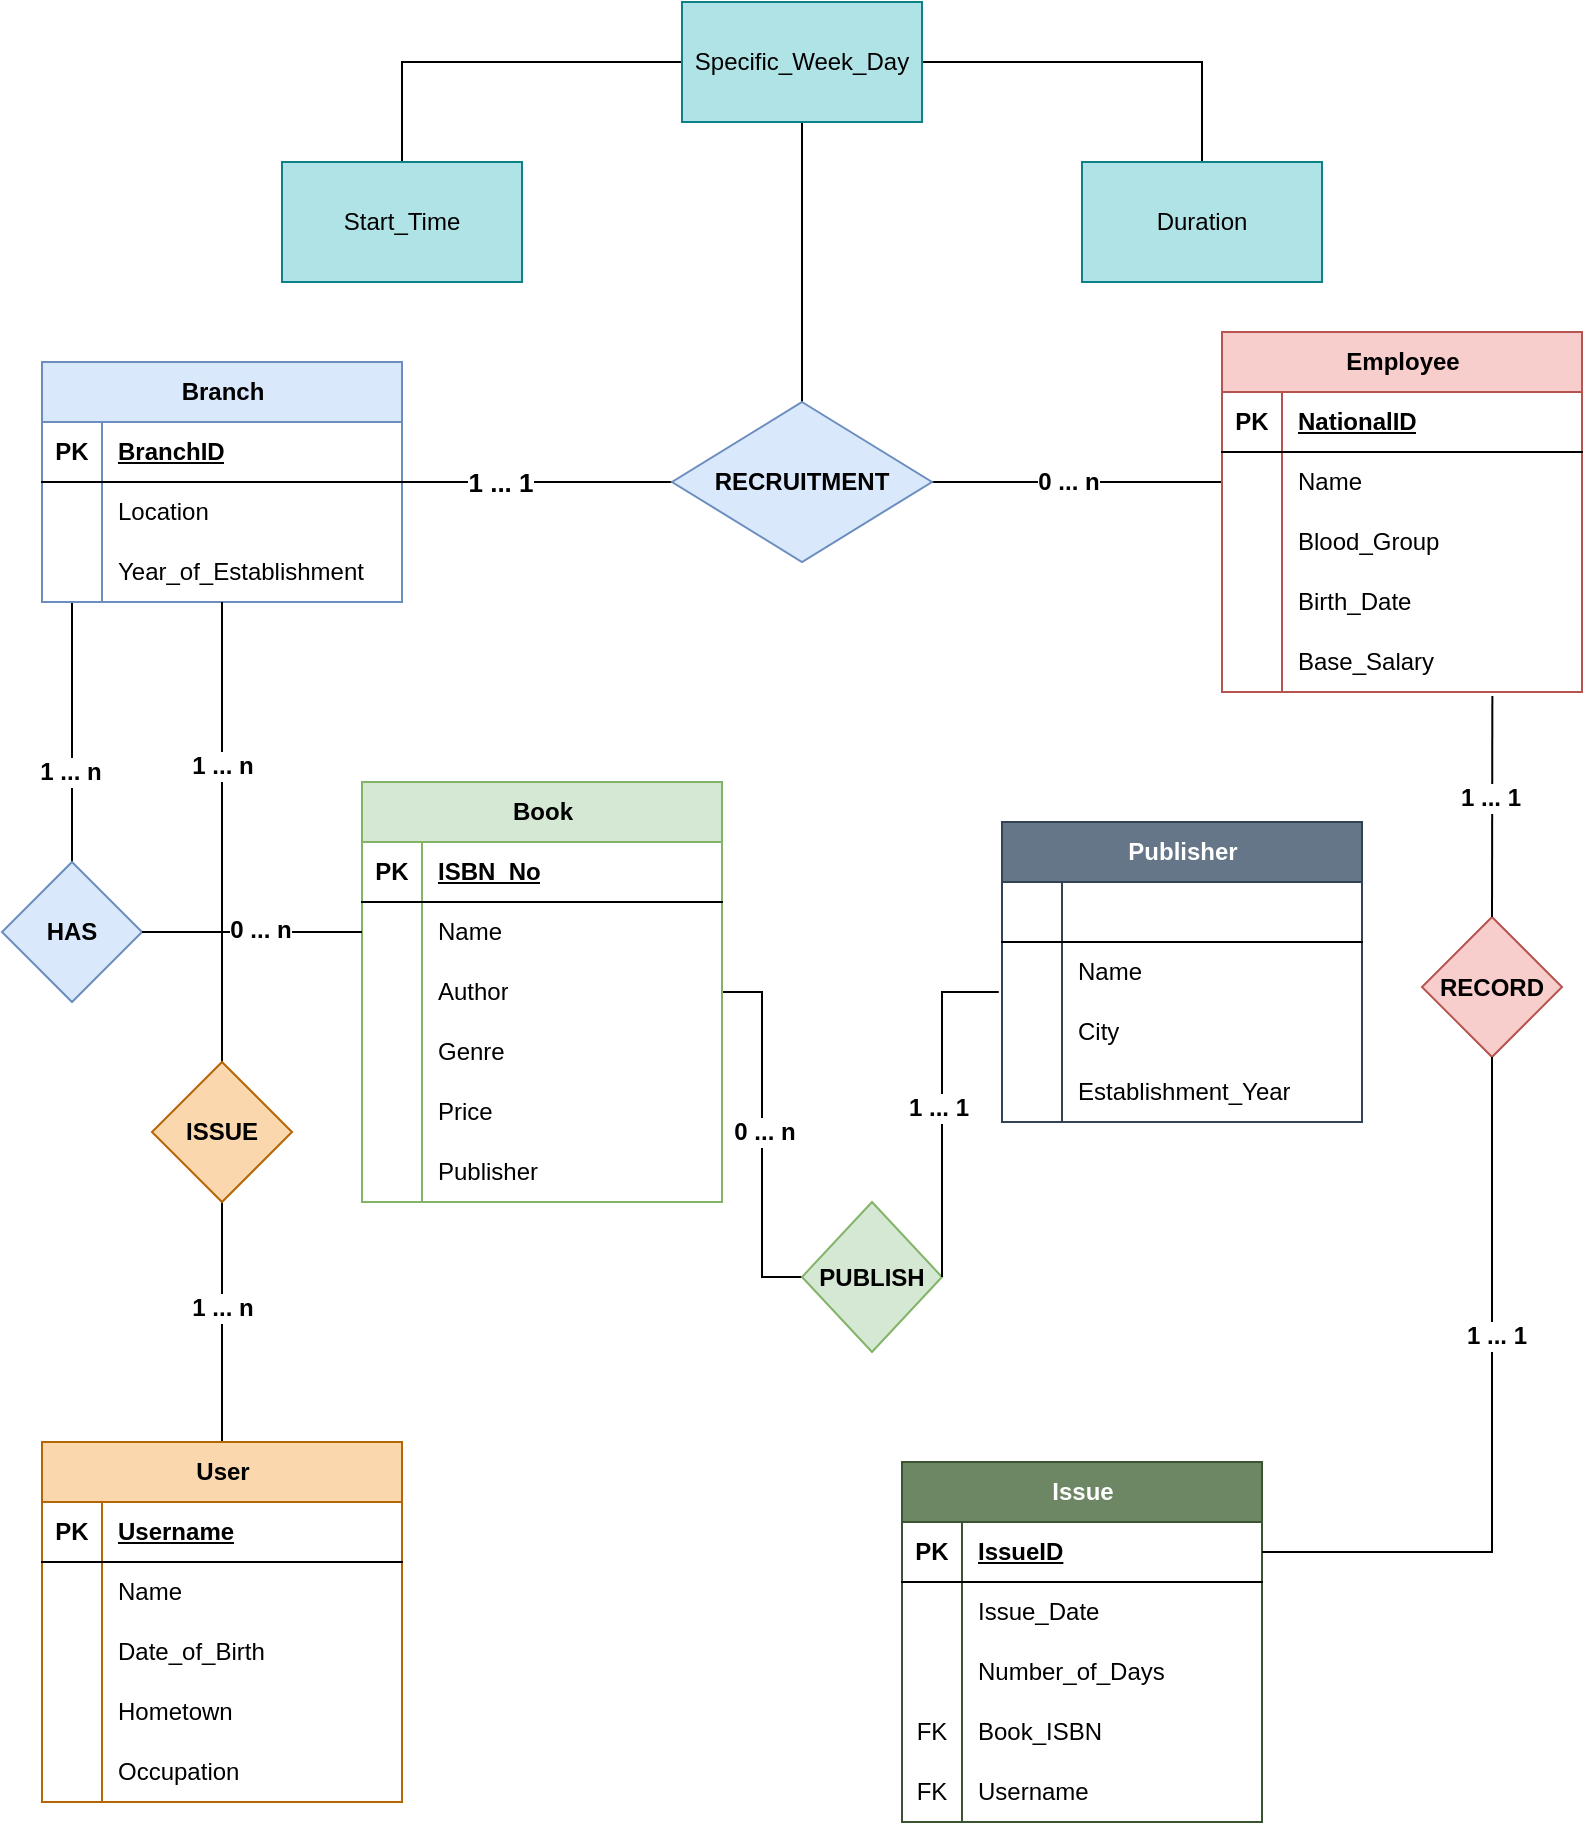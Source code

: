 <mxfile version="21.8.1" type="github">
  <diagram id="R2lEEEUBdFMjLlhIrx00" name="Page-1">
    <mxGraphModel dx="1050" dy="581" grid="1" gridSize="10" guides="1" tooltips="1" connect="1" arrows="1" fold="1" page="1" pageScale="1" pageWidth="850" pageHeight="1100" math="0" shadow="0" extFonts="Permanent Marker^https://fonts.googleapis.com/css?family=Permanent+Marker">
      <root>
        <mxCell id="0" />
        <mxCell id="1" parent="0" />
        <mxCell id="8fr87lGCWMUbjA5E1Mi0-62" value="" style="edgeStyle=orthogonalEdgeStyle;rounded=0;orthogonalLoop=1;jettySize=auto;html=1;endArrow=none;endFill=0;" parent="1" source="8fr87lGCWMUbjA5E1Mi0-15" target="8fr87lGCWMUbjA5E1Mi0-61" edge="1">
          <mxGeometry relative="1" as="geometry" />
        </mxCell>
        <mxCell id="8fr87lGCWMUbjA5E1Mi0-172" value="&lt;b&gt;&lt;font style=&quot;font-size: 13px;&quot;&gt;1 ... 1&lt;/font&gt;&lt;/b&gt;" style="edgeLabel;html=1;align=center;verticalAlign=middle;resizable=0;points=[];" parent="8fr87lGCWMUbjA5E1Mi0-62" vertex="1" connectable="0">
          <mxGeometry x="-0.275" relative="1" as="geometry">
            <mxPoint as="offset" />
          </mxGeometry>
        </mxCell>
        <mxCell id="8fr87lGCWMUbjA5E1Mi0-104" value="" style="edgeStyle=orthogonalEdgeStyle;rounded=0;orthogonalLoop=1;jettySize=auto;html=1;endArrow=none;endFill=0;" parent="1" source="8fr87lGCWMUbjA5E1Mi0-15" target="8fr87lGCWMUbjA5E1Mi0-103" edge="1">
          <mxGeometry relative="1" as="geometry">
            <Array as="points">
              <mxPoint x="55" y="350" />
              <mxPoint x="55" y="350" />
            </Array>
          </mxGeometry>
        </mxCell>
        <mxCell id="8fr87lGCWMUbjA5E1Mi0-174" value="&lt;b style=&quot;border-color: var(--border-color);&quot;&gt;&lt;font style=&quot;border-color: var(--border-color); font-size: 12px;&quot;&gt;1 ... n&lt;br&gt;&lt;/font&gt;&lt;/b&gt;" style="edgeLabel;html=1;align=center;verticalAlign=middle;resizable=0;points=[];" parent="8fr87lGCWMUbjA5E1Mi0-104" vertex="1" connectable="0">
          <mxGeometry x="0.311" y="-1" relative="1" as="geometry">
            <mxPoint as="offset" />
          </mxGeometry>
        </mxCell>
        <mxCell id="8fr87lGCWMUbjA5E1Mi0-15" value="Branch" style="shape=table;startSize=30;container=1;collapsible=1;childLayout=tableLayout;fixedRows=1;rowLines=0;fontStyle=1;align=center;resizeLast=1;html=1;fillColor=#dae8fc;strokeColor=#6c8ebf;" parent="1" vertex="1">
          <mxGeometry x="40" y="200" width="180" height="120" as="geometry" />
        </mxCell>
        <mxCell id="8fr87lGCWMUbjA5E1Mi0-16" value="" style="shape=tableRow;horizontal=0;startSize=0;swimlaneHead=0;swimlaneBody=0;fillColor=none;collapsible=0;dropTarget=0;points=[[0,0.5],[1,0.5]];portConstraint=eastwest;top=0;left=0;right=0;bottom=1;" parent="8fr87lGCWMUbjA5E1Mi0-15" vertex="1">
          <mxGeometry y="30" width="180" height="30" as="geometry" />
        </mxCell>
        <mxCell id="8fr87lGCWMUbjA5E1Mi0-17" value="PK" style="shape=partialRectangle;connectable=0;fillColor=none;top=0;left=0;bottom=0;right=0;fontStyle=1;overflow=hidden;whiteSpace=wrap;html=1;" parent="8fr87lGCWMUbjA5E1Mi0-16" vertex="1">
          <mxGeometry width="30" height="30" as="geometry">
            <mxRectangle width="30" height="30" as="alternateBounds" />
          </mxGeometry>
        </mxCell>
        <mxCell id="8fr87lGCWMUbjA5E1Mi0-18" value="BranchID" style="shape=partialRectangle;connectable=0;fillColor=none;top=0;left=0;bottom=0;right=0;align=left;spacingLeft=6;fontStyle=5;overflow=hidden;whiteSpace=wrap;html=1;" parent="8fr87lGCWMUbjA5E1Mi0-16" vertex="1">
          <mxGeometry x="30" width="150" height="30" as="geometry">
            <mxRectangle width="150" height="30" as="alternateBounds" />
          </mxGeometry>
        </mxCell>
        <mxCell id="8fr87lGCWMUbjA5E1Mi0-19" value="" style="shape=tableRow;horizontal=0;startSize=0;swimlaneHead=0;swimlaneBody=0;fillColor=none;collapsible=0;dropTarget=0;points=[[0,0.5],[1,0.5]];portConstraint=eastwest;top=0;left=0;right=0;bottom=0;" parent="8fr87lGCWMUbjA5E1Mi0-15" vertex="1">
          <mxGeometry y="60" width="180" height="30" as="geometry" />
        </mxCell>
        <mxCell id="8fr87lGCWMUbjA5E1Mi0-20" value="" style="shape=partialRectangle;connectable=0;fillColor=none;top=0;left=0;bottom=0;right=0;editable=1;overflow=hidden;whiteSpace=wrap;html=1;" parent="8fr87lGCWMUbjA5E1Mi0-19" vertex="1">
          <mxGeometry width="30" height="30" as="geometry">
            <mxRectangle width="30" height="30" as="alternateBounds" />
          </mxGeometry>
        </mxCell>
        <mxCell id="8fr87lGCWMUbjA5E1Mi0-21" value="Location" style="shape=partialRectangle;connectable=0;fillColor=none;top=0;left=0;bottom=0;right=0;align=left;spacingLeft=6;overflow=hidden;whiteSpace=wrap;html=1;" parent="8fr87lGCWMUbjA5E1Mi0-19" vertex="1">
          <mxGeometry x="30" width="150" height="30" as="geometry">
            <mxRectangle width="150" height="30" as="alternateBounds" />
          </mxGeometry>
        </mxCell>
        <mxCell id="8fr87lGCWMUbjA5E1Mi0-22" value="" style="shape=tableRow;horizontal=0;startSize=0;swimlaneHead=0;swimlaneBody=0;fillColor=none;collapsible=0;dropTarget=0;points=[[0,0.5],[1,0.5]];portConstraint=eastwest;top=0;left=0;right=0;bottom=0;" parent="8fr87lGCWMUbjA5E1Mi0-15" vertex="1">
          <mxGeometry y="90" width="180" height="30" as="geometry" />
        </mxCell>
        <mxCell id="8fr87lGCWMUbjA5E1Mi0-23" value="" style="shape=partialRectangle;connectable=0;fillColor=none;top=0;left=0;bottom=0;right=0;editable=1;overflow=hidden;whiteSpace=wrap;html=1;" parent="8fr87lGCWMUbjA5E1Mi0-22" vertex="1">
          <mxGeometry width="30" height="30" as="geometry">
            <mxRectangle width="30" height="30" as="alternateBounds" />
          </mxGeometry>
        </mxCell>
        <mxCell id="8fr87lGCWMUbjA5E1Mi0-24" value="Year_of_Establishment" style="shape=partialRectangle;connectable=0;fillColor=none;top=0;left=0;bottom=0;right=0;align=left;spacingLeft=6;overflow=hidden;whiteSpace=wrap;html=1;" parent="8fr87lGCWMUbjA5E1Mi0-22" vertex="1">
          <mxGeometry x="30" width="150" height="30" as="geometry">
            <mxRectangle width="150" height="30" as="alternateBounds" />
          </mxGeometry>
        </mxCell>
        <mxCell id="8fr87lGCWMUbjA5E1Mi0-64" value="" style="edgeStyle=orthogonalEdgeStyle;rounded=0;orthogonalLoop=1;jettySize=auto;html=1;entryX=1;entryY=0.5;entryDx=0;entryDy=0;endArrow=none;endFill=0;exitX=0;exitY=0.5;exitDx=0;exitDy=0;" parent="1" source="8fr87lGCWMUbjA5E1Mi0-32" target="8fr87lGCWMUbjA5E1Mi0-61" edge="1">
          <mxGeometry relative="1" as="geometry">
            <mxPoint x="490" y="360" as="targetPoint" />
          </mxGeometry>
        </mxCell>
        <mxCell id="8fr87lGCWMUbjA5E1Mi0-173" value="&lt;b&gt;&lt;font style=&quot;font-size: 12px;&quot;&gt;0 ... n&lt;/font&gt;&lt;/b&gt;" style="edgeLabel;html=1;align=center;verticalAlign=middle;resizable=0;points=[];" parent="8fr87lGCWMUbjA5E1Mi0-64" vertex="1" connectable="0">
          <mxGeometry x="0.071" relative="1" as="geometry">
            <mxPoint as="offset" />
          </mxGeometry>
        </mxCell>
        <mxCell id="8fr87lGCWMUbjA5E1Mi0-28" value="Employee" style="shape=table;startSize=30;container=1;collapsible=1;childLayout=tableLayout;fixedRows=1;rowLines=0;fontStyle=1;align=center;resizeLast=1;html=1;fillColor=#f8cecc;strokeColor=#b85450;" parent="1" vertex="1">
          <mxGeometry x="630" y="185" width="180" height="180" as="geometry" />
        </mxCell>
        <mxCell id="8fr87lGCWMUbjA5E1Mi0-29" value="" style="shape=tableRow;horizontal=0;startSize=0;swimlaneHead=0;swimlaneBody=0;fillColor=none;collapsible=0;dropTarget=0;points=[[0,0.5],[1,0.5]];portConstraint=eastwest;top=0;left=0;right=0;bottom=1;" parent="8fr87lGCWMUbjA5E1Mi0-28" vertex="1">
          <mxGeometry y="30" width="180" height="30" as="geometry" />
        </mxCell>
        <mxCell id="8fr87lGCWMUbjA5E1Mi0-30" value="PK" style="shape=partialRectangle;connectable=0;fillColor=none;top=0;left=0;bottom=0;right=0;fontStyle=1;overflow=hidden;whiteSpace=wrap;html=1;" parent="8fr87lGCWMUbjA5E1Mi0-29" vertex="1">
          <mxGeometry width="30" height="30" as="geometry">
            <mxRectangle width="30" height="30" as="alternateBounds" />
          </mxGeometry>
        </mxCell>
        <mxCell id="8fr87lGCWMUbjA5E1Mi0-31" value="NationalID" style="shape=partialRectangle;connectable=0;fillColor=none;top=0;left=0;bottom=0;right=0;align=left;spacingLeft=6;fontStyle=5;overflow=hidden;whiteSpace=wrap;html=1;" parent="8fr87lGCWMUbjA5E1Mi0-29" vertex="1">
          <mxGeometry x="30" width="150" height="30" as="geometry">
            <mxRectangle width="150" height="30" as="alternateBounds" />
          </mxGeometry>
        </mxCell>
        <mxCell id="8fr87lGCWMUbjA5E1Mi0-32" value="" style="shape=tableRow;horizontal=0;startSize=0;swimlaneHead=0;swimlaneBody=0;fillColor=none;collapsible=0;dropTarget=0;points=[[0,0.5],[1,0.5]];portConstraint=eastwest;top=0;left=0;right=0;bottom=0;" parent="8fr87lGCWMUbjA5E1Mi0-28" vertex="1">
          <mxGeometry y="60" width="180" height="30" as="geometry" />
        </mxCell>
        <mxCell id="8fr87lGCWMUbjA5E1Mi0-33" value="" style="shape=partialRectangle;connectable=0;fillColor=none;top=0;left=0;bottom=0;right=0;editable=1;overflow=hidden;whiteSpace=wrap;html=1;" parent="8fr87lGCWMUbjA5E1Mi0-32" vertex="1">
          <mxGeometry width="30" height="30" as="geometry">
            <mxRectangle width="30" height="30" as="alternateBounds" />
          </mxGeometry>
        </mxCell>
        <mxCell id="8fr87lGCWMUbjA5E1Mi0-34" value="Name" style="shape=partialRectangle;connectable=0;fillColor=none;top=0;left=0;bottom=0;right=0;align=left;spacingLeft=6;overflow=hidden;whiteSpace=wrap;html=1;" parent="8fr87lGCWMUbjA5E1Mi0-32" vertex="1">
          <mxGeometry x="30" width="150" height="30" as="geometry">
            <mxRectangle width="150" height="30" as="alternateBounds" />
          </mxGeometry>
        </mxCell>
        <mxCell id="8fr87lGCWMUbjA5E1Mi0-35" value="" style="shape=tableRow;horizontal=0;startSize=0;swimlaneHead=0;swimlaneBody=0;fillColor=none;collapsible=0;dropTarget=0;points=[[0,0.5],[1,0.5]];portConstraint=eastwest;top=0;left=0;right=0;bottom=0;" parent="8fr87lGCWMUbjA5E1Mi0-28" vertex="1">
          <mxGeometry y="90" width="180" height="30" as="geometry" />
        </mxCell>
        <mxCell id="8fr87lGCWMUbjA5E1Mi0-36" value="" style="shape=partialRectangle;connectable=0;fillColor=none;top=0;left=0;bottom=0;right=0;editable=1;overflow=hidden;whiteSpace=wrap;html=1;" parent="8fr87lGCWMUbjA5E1Mi0-35" vertex="1">
          <mxGeometry width="30" height="30" as="geometry">
            <mxRectangle width="30" height="30" as="alternateBounds" />
          </mxGeometry>
        </mxCell>
        <mxCell id="8fr87lGCWMUbjA5E1Mi0-37" value="Blood_Group" style="shape=partialRectangle;connectable=0;fillColor=none;top=0;left=0;bottom=0;right=0;align=left;spacingLeft=6;overflow=hidden;whiteSpace=wrap;html=1;" parent="8fr87lGCWMUbjA5E1Mi0-35" vertex="1">
          <mxGeometry x="30" width="150" height="30" as="geometry">
            <mxRectangle width="150" height="30" as="alternateBounds" />
          </mxGeometry>
        </mxCell>
        <mxCell id="8fr87lGCWMUbjA5E1Mi0-38" value="" style="shape=tableRow;horizontal=0;startSize=0;swimlaneHead=0;swimlaneBody=0;fillColor=none;collapsible=0;dropTarget=0;points=[[0,0.5],[1,0.5]];portConstraint=eastwest;top=0;left=0;right=0;bottom=0;" parent="8fr87lGCWMUbjA5E1Mi0-28" vertex="1">
          <mxGeometry y="120" width="180" height="30" as="geometry" />
        </mxCell>
        <mxCell id="8fr87lGCWMUbjA5E1Mi0-39" value="" style="shape=partialRectangle;connectable=0;fillColor=none;top=0;left=0;bottom=0;right=0;editable=1;overflow=hidden;whiteSpace=wrap;html=1;" parent="8fr87lGCWMUbjA5E1Mi0-38" vertex="1">
          <mxGeometry width="30" height="30" as="geometry">
            <mxRectangle width="30" height="30" as="alternateBounds" />
          </mxGeometry>
        </mxCell>
        <mxCell id="8fr87lGCWMUbjA5E1Mi0-40" value="Birth_Date" style="shape=partialRectangle;connectable=0;fillColor=none;top=0;left=0;bottom=0;right=0;align=left;spacingLeft=6;overflow=hidden;whiteSpace=wrap;html=1;" parent="8fr87lGCWMUbjA5E1Mi0-38" vertex="1">
          <mxGeometry x="30" width="150" height="30" as="geometry">
            <mxRectangle width="150" height="30" as="alternateBounds" />
          </mxGeometry>
        </mxCell>
        <mxCell id="8fr87lGCWMUbjA5E1Mi0-125" value="" style="shape=tableRow;horizontal=0;startSize=0;swimlaneHead=0;swimlaneBody=0;fillColor=none;collapsible=0;dropTarget=0;points=[[0,0.5],[1,0.5]];portConstraint=eastwest;top=0;left=0;right=0;bottom=0;" parent="8fr87lGCWMUbjA5E1Mi0-28" vertex="1">
          <mxGeometry y="150" width="180" height="30" as="geometry" />
        </mxCell>
        <mxCell id="8fr87lGCWMUbjA5E1Mi0-126" value="" style="shape=partialRectangle;connectable=0;fillColor=none;top=0;left=0;bottom=0;right=0;editable=1;overflow=hidden;whiteSpace=wrap;html=1;" parent="8fr87lGCWMUbjA5E1Mi0-125" vertex="1">
          <mxGeometry width="30" height="30" as="geometry">
            <mxRectangle width="30" height="30" as="alternateBounds" />
          </mxGeometry>
        </mxCell>
        <mxCell id="8fr87lGCWMUbjA5E1Mi0-127" value="Base_Salary" style="shape=partialRectangle;connectable=0;fillColor=none;top=0;left=0;bottom=0;right=0;align=left;spacingLeft=6;overflow=hidden;whiteSpace=wrap;html=1;" parent="8fr87lGCWMUbjA5E1Mi0-125" vertex="1">
          <mxGeometry x="30" width="150" height="30" as="geometry">
            <mxRectangle width="150" height="30" as="alternateBounds" />
          </mxGeometry>
        </mxCell>
        <mxCell id="8fr87lGCWMUbjA5E1Mi0-56" value="" style="edgeStyle=orthogonalEdgeStyle;rounded=0;orthogonalLoop=1;jettySize=auto;html=1;exitX=0.5;exitY=0;exitDx=0;exitDy=0;endArrow=none;endFill=0;" parent="1" source="8fr87lGCWMUbjA5E1Mi0-61" target="8fr87lGCWMUbjA5E1Mi0-55" edge="1">
          <mxGeometry relative="1" as="geometry">
            <mxPoint x="420" y="235" as="sourcePoint" />
          </mxGeometry>
        </mxCell>
        <mxCell id="8fr87lGCWMUbjA5E1Mi0-58" value="" style="edgeStyle=orthogonalEdgeStyle;rounded=0;orthogonalLoop=1;jettySize=auto;html=1;endArrow=none;endFill=0;" parent="1" source="8fr87lGCWMUbjA5E1Mi0-55" target="8fr87lGCWMUbjA5E1Mi0-57" edge="1">
          <mxGeometry relative="1" as="geometry" />
        </mxCell>
        <mxCell id="8fr87lGCWMUbjA5E1Mi0-60" value="" style="edgeStyle=orthogonalEdgeStyle;rounded=0;orthogonalLoop=1;jettySize=auto;html=1;endArrow=none;endFill=0;" parent="1" source="8fr87lGCWMUbjA5E1Mi0-55" target="8fr87lGCWMUbjA5E1Mi0-59" edge="1">
          <mxGeometry relative="1" as="geometry" />
        </mxCell>
        <mxCell id="8fr87lGCWMUbjA5E1Mi0-55" value="Specific_Week_Day" style="whiteSpace=wrap;html=1;fillColor=#b0e3e6;strokeColor=#0e8088;" parent="1" vertex="1">
          <mxGeometry x="360" y="20" width="120" height="60" as="geometry" />
        </mxCell>
        <mxCell id="8fr87lGCWMUbjA5E1Mi0-57" value="Start_Time" style="whiteSpace=wrap;html=1;fillColor=#b0e3e6;strokeColor=#0e8088;" parent="1" vertex="1">
          <mxGeometry x="160" y="100" width="120" height="60" as="geometry" />
        </mxCell>
        <mxCell id="8fr87lGCWMUbjA5E1Mi0-59" value="Duration" style="whiteSpace=wrap;html=1;fillColor=#b0e3e6;strokeColor=#0e8088;" parent="1" vertex="1">
          <mxGeometry x="560" y="100" width="120" height="60" as="geometry" />
        </mxCell>
        <mxCell id="8fr87lGCWMUbjA5E1Mi0-61" value="RECRUITMENT" style="rhombus;whiteSpace=wrap;html=1;fillColor=#dae8fc;strokeColor=#6c8ebf;startSize=30;fontStyle=1;" parent="1" vertex="1">
          <mxGeometry x="355" y="220" width="130" height="80" as="geometry" />
        </mxCell>
        <mxCell id="8fr87lGCWMUbjA5E1Mi0-107" value="" style="edgeStyle=orthogonalEdgeStyle;rounded=0;orthogonalLoop=1;jettySize=auto;html=1;endArrow=none;endFill=0;" parent="1" source="8fr87lGCWMUbjA5E1Mi0-65" target="8fr87lGCWMUbjA5E1Mi0-106" edge="1">
          <mxGeometry relative="1" as="geometry" />
        </mxCell>
        <mxCell id="8fr87lGCWMUbjA5E1Mi0-181" value="&lt;b style=&quot;border-color: var(--border-color);&quot;&gt;&lt;font style=&quot;border-color: var(--border-color); font-size: 12px;&quot;&gt;0 ... n&lt;/font&gt;&lt;/b&gt;" style="edgeLabel;html=1;align=center;verticalAlign=middle;resizable=0;points=[];" parent="8fr87lGCWMUbjA5E1Mi0-107" vertex="1" connectable="0">
          <mxGeometry x="-0.02" y="1" relative="1" as="geometry">
            <mxPoint as="offset" />
          </mxGeometry>
        </mxCell>
        <mxCell id="8fr87lGCWMUbjA5E1Mi0-65" value="Book" style="shape=table;startSize=30;container=1;collapsible=1;childLayout=tableLayout;fixedRows=1;rowLines=0;fontStyle=1;align=center;resizeLast=1;html=1;fillColor=#d5e8d4;strokeColor=#82b366;" parent="1" vertex="1">
          <mxGeometry x="200" y="410" width="180" height="210" as="geometry" />
        </mxCell>
        <mxCell id="8fr87lGCWMUbjA5E1Mi0-66" value="" style="shape=tableRow;horizontal=0;startSize=0;swimlaneHead=0;swimlaneBody=0;fillColor=none;collapsible=0;dropTarget=0;points=[[0,0.5],[1,0.5]];portConstraint=eastwest;top=0;left=0;right=0;bottom=1;" parent="8fr87lGCWMUbjA5E1Mi0-65" vertex="1">
          <mxGeometry y="30" width="180" height="30" as="geometry" />
        </mxCell>
        <mxCell id="8fr87lGCWMUbjA5E1Mi0-67" value="PK" style="shape=partialRectangle;connectable=0;fillColor=none;top=0;left=0;bottom=0;right=0;fontStyle=1;overflow=hidden;whiteSpace=wrap;html=1;" parent="8fr87lGCWMUbjA5E1Mi0-66" vertex="1">
          <mxGeometry width="30" height="30" as="geometry">
            <mxRectangle width="30" height="30" as="alternateBounds" />
          </mxGeometry>
        </mxCell>
        <mxCell id="8fr87lGCWMUbjA5E1Mi0-68" value="ISBN_No" style="shape=partialRectangle;connectable=0;fillColor=none;top=0;left=0;bottom=0;right=0;align=left;spacingLeft=6;fontStyle=5;overflow=hidden;whiteSpace=wrap;html=1;" parent="8fr87lGCWMUbjA5E1Mi0-66" vertex="1">
          <mxGeometry x="30" width="150" height="30" as="geometry">
            <mxRectangle width="150" height="30" as="alternateBounds" />
          </mxGeometry>
        </mxCell>
        <mxCell id="8fr87lGCWMUbjA5E1Mi0-69" value="" style="shape=tableRow;horizontal=0;startSize=0;swimlaneHead=0;swimlaneBody=0;fillColor=none;collapsible=0;dropTarget=0;points=[[0,0.5],[1,0.5]];portConstraint=eastwest;top=0;left=0;right=0;bottom=0;" parent="8fr87lGCWMUbjA5E1Mi0-65" vertex="1">
          <mxGeometry y="60" width="180" height="30" as="geometry" />
        </mxCell>
        <mxCell id="8fr87lGCWMUbjA5E1Mi0-70" value="" style="shape=partialRectangle;connectable=0;fillColor=none;top=0;left=0;bottom=0;right=0;editable=1;overflow=hidden;whiteSpace=wrap;html=1;" parent="8fr87lGCWMUbjA5E1Mi0-69" vertex="1">
          <mxGeometry width="30" height="30" as="geometry">
            <mxRectangle width="30" height="30" as="alternateBounds" />
          </mxGeometry>
        </mxCell>
        <mxCell id="8fr87lGCWMUbjA5E1Mi0-71" value="Name" style="shape=partialRectangle;connectable=0;fillColor=none;top=0;left=0;bottom=0;right=0;align=left;spacingLeft=6;overflow=hidden;whiteSpace=wrap;html=1;" parent="8fr87lGCWMUbjA5E1Mi0-69" vertex="1">
          <mxGeometry x="30" width="150" height="30" as="geometry">
            <mxRectangle width="150" height="30" as="alternateBounds" />
          </mxGeometry>
        </mxCell>
        <mxCell id="8fr87lGCWMUbjA5E1Mi0-72" value="" style="shape=tableRow;horizontal=0;startSize=0;swimlaneHead=0;swimlaneBody=0;fillColor=none;collapsible=0;dropTarget=0;points=[[0,0.5],[1,0.5]];portConstraint=eastwest;top=0;left=0;right=0;bottom=0;" parent="8fr87lGCWMUbjA5E1Mi0-65" vertex="1">
          <mxGeometry y="90" width="180" height="30" as="geometry" />
        </mxCell>
        <mxCell id="8fr87lGCWMUbjA5E1Mi0-73" value="" style="shape=partialRectangle;connectable=0;fillColor=none;top=0;left=0;bottom=0;right=0;editable=1;overflow=hidden;whiteSpace=wrap;html=1;" parent="8fr87lGCWMUbjA5E1Mi0-72" vertex="1">
          <mxGeometry width="30" height="30" as="geometry">
            <mxRectangle width="30" height="30" as="alternateBounds" />
          </mxGeometry>
        </mxCell>
        <mxCell id="8fr87lGCWMUbjA5E1Mi0-74" value="Author" style="shape=partialRectangle;connectable=0;fillColor=none;top=0;left=0;bottom=0;right=0;align=left;spacingLeft=6;overflow=hidden;whiteSpace=wrap;html=1;" parent="8fr87lGCWMUbjA5E1Mi0-72" vertex="1">
          <mxGeometry x="30" width="150" height="30" as="geometry">
            <mxRectangle width="150" height="30" as="alternateBounds" />
          </mxGeometry>
        </mxCell>
        <mxCell id="8fr87lGCWMUbjA5E1Mi0-75" value="" style="shape=tableRow;horizontal=0;startSize=0;swimlaneHead=0;swimlaneBody=0;fillColor=none;collapsible=0;dropTarget=0;points=[[0,0.5],[1,0.5]];portConstraint=eastwest;top=0;left=0;right=0;bottom=0;" parent="8fr87lGCWMUbjA5E1Mi0-65" vertex="1">
          <mxGeometry y="120" width="180" height="30" as="geometry" />
        </mxCell>
        <mxCell id="8fr87lGCWMUbjA5E1Mi0-76" value="" style="shape=partialRectangle;connectable=0;fillColor=none;top=0;left=0;bottom=0;right=0;editable=1;overflow=hidden;whiteSpace=wrap;html=1;" parent="8fr87lGCWMUbjA5E1Mi0-75" vertex="1">
          <mxGeometry width="30" height="30" as="geometry">
            <mxRectangle width="30" height="30" as="alternateBounds" />
          </mxGeometry>
        </mxCell>
        <mxCell id="8fr87lGCWMUbjA5E1Mi0-77" value="Genre" style="shape=partialRectangle;connectable=0;fillColor=none;top=0;left=0;bottom=0;right=0;align=left;spacingLeft=6;overflow=hidden;whiteSpace=wrap;html=1;" parent="8fr87lGCWMUbjA5E1Mi0-75" vertex="1">
          <mxGeometry x="30" width="150" height="30" as="geometry">
            <mxRectangle width="150" height="30" as="alternateBounds" />
          </mxGeometry>
        </mxCell>
        <mxCell id="8fr87lGCWMUbjA5E1Mi0-78" value="" style="shape=tableRow;horizontal=0;startSize=0;swimlaneHead=0;swimlaneBody=0;fillColor=none;collapsible=0;dropTarget=0;points=[[0,0.5],[1,0.5]];portConstraint=eastwest;top=0;left=0;right=0;bottom=0;" parent="8fr87lGCWMUbjA5E1Mi0-65" vertex="1">
          <mxGeometry y="150" width="180" height="30" as="geometry" />
        </mxCell>
        <mxCell id="8fr87lGCWMUbjA5E1Mi0-79" value="" style="shape=partialRectangle;connectable=0;fillColor=none;top=0;left=0;bottom=0;right=0;editable=1;overflow=hidden;whiteSpace=wrap;html=1;" parent="8fr87lGCWMUbjA5E1Mi0-78" vertex="1">
          <mxGeometry width="30" height="30" as="geometry">
            <mxRectangle width="30" height="30" as="alternateBounds" />
          </mxGeometry>
        </mxCell>
        <mxCell id="8fr87lGCWMUbjA5E1Mi0-80" value="Price" style="shape=partialRectangle;connectable=0;fillColor=none;top=0;left=0;bottom=0;right=0;align=left;spacingLeft=6;overflow=hidden;whiteSpace=wrap;html=1;" parent="8fr87lGCWMUbjA5E1Mi0-78" vertex="1">
          <mxGeometry x="30" width="150" height="30" as="geometry">
            <mxRectangle width="150" height="30" as="alternateBounds" />
          </mxGeometry>
        </mxCell>
        <mxCell id="8fr87lGCWMUbjA5E1Mi0-100" value="" style="shape=tableRow;horizontal=0;startSize=0;swimlaneHead=0;swimlaneBody=0;fillColor=none;collapsible=0;dropTarget=0;points=[[0,0.5],[1,0.5]];portConstraint=eastwest;top=0;left=0;right=0;bottom=0;" parent="8fr87lGCWMUbjA5E1Mi0-65" vertex="1">
          <mxGeometry y="180" width="180" height="30" as="geometry" />
        </mxCell>
        <mxCell id="8fr87lGCWMUbjA5E1Mi0-101" value="" style="shape=partialRectangle;connectable=0;fillColor=none;top=0;left=0;bottom=0;right=0;editable=1;overflow=hidden;whiteSpace=wrap;html=1;" parent="8fr87lGCWMUbjA5E1Mi0-100" vertex="1">
          <mxGeometry width="30" height="30" as="geometry">
            <mxRectangle width="30" height="30" as="alternateBounds" />
          </mxGeometry>
        </mxCell>
        <mxCell id="8fr87lGCWMUbjA5E1Mi0-102" value="Publisher" style="shape=partialRectangle;connectable=0;fillColor=none;top=0;left=0;bottom=0;right=0;align=left;spacingLeft=6;overflow=hidden;whiteSpace=wrap;html=1;" parent="8fr87lGCWMUbjA5E1Mi0-100" vertex="1">
          <mxGeometry x="30" width="150" height="30" as="geometry">
            <mxRectangle width="150" height="30" as="alternateBounds" />
          </mxGeometry>
        </mxCell>
        <mxCell id="8fr87lGCWMUbjA5E1Mi0-81" value="Publisher" style="shape=table;startSize=30;container=1;collapsible=1;childLayout=tableLayout;fixedRows=1;rowLines=0;fontStyle=1;align=center;resizeLast=1;html=1;fillColor=#647687;strokeColor=#314354;fontColor=#ffffff;" parent="1" vertex="1">
          <mxGeometry x="520" y="430" width="180" height="150" as="geometry" />
        </mxCell>
        <mxCell id="8fr87lGCWMUbjA5E1Mi0-82" value="" style="shape=tableRow;horizontal=0;startSize=0;swimlaneHead=0;swimlaneBody=0;fillColor=none;collapsible=0;dropTarget=0;points=[[0,0.5],[1,0.5]];portConstraint=eastwest;top=0;left=0;right=0;bottom=1;" parent="8fr87lGCWMUbjA5E1Mi0-81" vertex="1">
          <mxGeometry y="30" width="180" height="30" as="geometry" />
        </mxCell>
        <mxCell id="8fr87lGCWMUbjA5E1Mi0-83" value="" style="shape=partialRectangle;connectable=0;fillColor=none;top=0;left=0;bottom=0;right=0;fontStyle=1;overflow=hidden;whiteSpace=wrap;html=1;" parent="8fr87lGCWMUbjA5E1Mi0-82" vertex="1">
          <mxGeometry width="30" height="30" as="geometry">
            <mxRectangle width="30" height="30" as="alternateBounds" />
          </mxGeometry>
        </mxCell>
        <mxCell id="8fr87lGCWMUbjA5E1Mi0-84" value="" style="shape=partialRectangle;connectable=0;fillColor=none;top=0;left=0;bottom=0;right=0;align=left;spacingLeft=6;fontStyle=5;overflow=hidden;whiteSpace=wrap;html=1;" parent="8fr87lGCWMUbjA5E1Mi0-82" vertex="1">
          <mxGeometry x="30" width="150" height="30" as="geometry">
            <mxRectangle width="150" height="30" as="alternateBounds" />
          </mxGeometry>
        </mxCell>
        <mxCell id="8fr87lGCWMUbjA5E1Mi0-85" value="" style="shape=tableRow;horizontal=0;startSize=0;swimlaneHead=0;swimlaneBody=0;fillColor=none;collapsible=0;dropTarget=0;points=[[0,0.5],[1,0.5]];portConstraint=eastwest;top=0;left=0;right=0;bottom=0;" parent="8fr87lGCWMUbjA5E1Mi0-81" vertex="1">
          <mxGeometry y="60" width="180" height="30" as="geometry" />
        </mxCell>
        <mxCell id="8fr87lGCWMUbjA5E1Mi0-86" value="" style="shape=partialRectangle;connectable=0;fillColor=none;top=0;left=0;bottom=0;right=0;editable=1;overflow=hidden;whiteSpace=wrap;html=1;" parent="8fr87lGCWMUbjA5E1Mi0-85" vertex="1">
          <mxGeometry width="30" height="30" as="geometry">
            <mxRectangle width="30" height="30" as="alternateBounds" />
          </mxGeometry>
        </mxCell>
        <mxCell id="8fr87lGCWMUbjA5E1Mi0-87" value="Name" style="shape=partialRectangle;connectable=0;fillColor=none;top=0;left=0;bottom=0;right=0;align=left;spacingLeft=6;overflow=hidden;whiteSpace=wrap;html=1;" parent="8fr87lGCWMUbjA5E1Mi0-85" vertex="1">
          <mxGeometry x="30" width="150" height="30" as="geometry">
            <mxRectangle width="150" height="30" as="alternateBounds" />
          </mxGeometry>
        </mxCell>
        <mxCell id="8fr87lGCWMUbjA5E1Mi0-88" value="" style="shape=tableRow;horizontal=0;startSize=0;swimlaneHead=0;swimlaneBody=0;fillColor=none;collapsible=0;dropTarget=0;points=[[0,0.5],[1,0.5]];portConstraint=eastwest;top=0;left=0;right=0;bottom=0;" parent="8fr87lGCWMUbjA5E1Mi0-81" vertex="1">
          <mxGeometry y="90" width="180" height="30" as="geometry" />
        </mxCell>
        <mxCell id="8fr87lGCWMUbjA5E1Mi0-89" value="" style="shape=partialRectangle;connectable=0;fillColor=none;top=0;left=0;bottom=0;right=0;editable=1;overflow=hidden;whiteSpace=wrap;html=1;" parent="8fr87lGCWMUbjA5E1Mi0-88" vertex="1">
          <mxGeometry width="30" height="30" as="geometry">
            <mxRectangle width="30" height="30" as="alternateBounds" />
          </mxGeometry>
        </mxCell>
        <mxCell id="8fr87lGCWMUbjA5E1Mi0-90" value="City" style="shape=partialRectangle;connectable=0;fillColor=none;top=0;left=0;bottom=0;right=0;align=left;spacingLeft=6;overflow=hidden;whiteSpace=wrap;html=1;" parent="8fr87lGCWMUbjA5E1Mi0-88" vertex="1">
          <mxGeometry x="30" width="150" height="30" as="geometry">
            <mxRectangle width="150" height="30" as="alternateBounds" />
          </mxGeometry>
        </mxCell>
        <mxCell id="8fr87lGCWMUbjA5E1Mi0-91" value="" style="shape=tableRow;horizontal=0;startSize=0;swimlaneHead=0;swimlaneBody=0;fillColor=none;collapsible=0;dropTarget=0;points=[[0,0.5],[1,0.5]];portConstraint=eastwest;top=0;left=0;right=0;bottom=0;" parent="8fr87lGCWMUbjA5E1Mi0-81" vertex="1">
          <mxGeometry y="120" width="180" height="30" as="geometry" />
        </mxCell>
        <mxCell id="8fr87lGCWMUbjA5E1Mi0-92" value="" style="shape=partialRectangle;connectable=0;fillColor=none;top=0;left=0;bottom=0;right=0;editable=1;overflow=hidden;whiteSpace=wrap;html=1;" parent="8fr87lGCWMUbjA5E1Mi0-91" vertex="1">
          <mxGeometry width="30" height="30" as="geometry">
            <mxRectangle width="30" height="30" as="alternateBounds" />
          </mxGeometry>
        </mxCell>
        <mxCell id="8fr87lGCWMUbjA5E1Mi0-93" value="Establishment_Year" style="shape=partialRectangle;connectable=0;fillColor=none;top=0;left=0;bottom=0;right=0;align=left;spacingLeft=6;overflow=hidden;whiteSpace=wrap;html=1;" parent="8fr87lGCWMUbjA5E1Mi0-91" vertex="1">
          <mxGeometry x="30" width="150" height="30" as="geometry">
            <mxRectangle width="150" height="30" as="alternateBounds" />
          </mxGeometry>
        </mxCell>
        <mxCell id="8fr87lGCWMUbjA5E1Mi0-103" value="HAS" style="rhombus;whiteSpace=wrap;html=1;fillColor=#dae8fc;strokeColor=#6c8ebf;startSize=30;fontStyle=1;" parent="1" vertex="1">
          <mxGeometry x="20" y="450" width="70" height="70" as="geometry" />
        </mxCell>
        <mxCell id="8fr87lGCWMUbjA5E1Mi0-105" value="" style="endArrow=none;html=1;rounded=0;exitX=1;exitY=0.5;exitDx=0;exitDy=0;entryX=0;entryY=0.5;entryDx=0;entryDy=0;" parent="1" source="8fr87lGCWMUbjA5E1Mi0-103" target="8fr87lGCWMUbjA5E1Mi0-69" edge="1">
          <mxGeometry width="50" height="50" relative="1" as="geometry">
            <mxPoint x="390" y="410" as="sourcePoint" />
            <mxPoint x="440" y="360" as="targetPoint" />
          </mxGeometry>
        </mxCell>
        <mxCell id="8fr87lGCWMUbjA5E1Mi0-175" value="&lt;b style=&quot;border-color: var(--border-color);&quot;&gt;&lt;font style=&quot;border-color: var(--border-color); font-size: 12px;&quot;&gt;0 ... n&lt;/font&gt;&lt;/b&gt;" style="edgeLabel;html=1;align=center;verticalAlign=middle;resizable=0;points=[];" parent="8fr87lGCWMUbjA5E1Mi0-105" vertex="1" connectable="0">
          <mxGeometry x="0.073" y="1" relative="1" as="geometry">
            <mxPoint as="offset" />
          </mxGeometry>
        </mxCell>
        <mxCell id="8fr87lGCWMUbjA5E1Mi0-106" value="PUBLISH" style="rhombus;whiteSpace=wrap;html=1;fillColor=#d5e8d4;strokeColor=#82b366;startSize=30;fontStyle=1;" parent="1" vertex="1">
          <mxGeometry x="420" y="620" width="70" height="75" as="geometry" />
        </mxCell>
        <mxCell id="8fr87lGCWMUbjA5E1Mi0-108" value="" style="endArrow=none;html=1;rounded=0;exitX=1;exitY=0.5;exitDx=0;exitDy=0;entryX=-0.009;entryY=-0.167;entryDx=0;entryDy=0;entryPerimeter=0;" parent="1" source="8fr87lGCWMUbjA5E1Mi0-106" target="8fr87lGCWMUbjA5E1Mi0-88" edge="1">
          <mxGeometry width="50" height="50" relative="1" as="geometry">
            <mxPoint x="360" y="410" as="sourcePoint" />
            <mxPoint x="560" y="515" as="targetPoint" />
            <Array as="points">
              <mxPoint x="490" y="515" />
            </Array>
          </mxGeometry>
        </mxCell>
        <mxCell id="8fr87lGCWMUbjA5E1Mi0-178" value="&lt;b style=&quot;border-color: var(--border-color);&quot;&gt;&lt;font style=&quot;border-color: var(--border-color); font-size: 12px;&quot;&gt;1 ... 1&lt;br&gt;&lt;/font&gt;&lt;/b&gt;" style="edgeLabel;html=1;align=center;verticalAlign=middle;resizable=0;points=[];" parent="8fr87lGCWMUbjA5E1Mi0-108" vertex="1" connectable="0">
          <mxGeometry x="-0.01" y="2" relative="1" as="geometry">
            <mxPoint as="offset" />
          </mxGeometry>
        </mxCell>
        <mxCell id="8fr87lGCWMUbjA5E1Mi0-151" value="" style="edgeStyle=orthogonalEdgeStyle;rounded=0;orthogonalLoop=1;jettySize=auto;html=1;endArrow=none;endFill=0;" parent="1" source="8fr87lGCWMUbjA5E1Mi0-109" target="8fr87lGCWMUbjA5E1Mi0-150" edge="1">
          <mxGeometry relative="1" as="geometry" />
        </mxCell>
        <mxCell id="8fr87lGCWMUbjA5E1Mi0-176" value="&lt;b style=&quot;border-color: var(--border-color);&quot;&gt;&lt;font style=&quot;border-color: var(--border-color); font-size: 12px;&quot;&gt;1 ... n&lt;/font&gt;&lt;/b&gt;" style="edgeLabel;html=1;align=center;verticalAlign=middle;resizable=0;points=[];" parent="8fr87lGCWMUbjA5E1Mi0-151" vertex="1" connectable="0">
          <mxGeometry x="0.123" relative="1" as="geometry">
            <mxPoint as="offset" />
          </mxGeometry>
        </mxCell>
        <mxCell id="8fr87lGCWMUbjA5E1Mi0-109" value="User" style="shape=table;startSize=30;container=1;collapsible=1;childLayout=tableLayout;fixedRows=1;rowLines=0;fontStyle=1;align=center;resizeLast=1;html=1;fillColor=#fad7ac;strokeColor=#b46504;" parent="1" vertex="1">
          <mxGeometry x="40" y="740" width="180" height="180" as="geometry" />
        </mxCell>
        <mxCell id="8fr87lGCWMUbjA5E1Mi0-110" value="" style="shape=tableRow;horizontal=0;startSize=0;swimlaneHead=0;swimlaneBody=0;fillColor=none;collapsible=0;dropTarget=0;points=[[0,0.5],[1,0.5]];portConstraint=eastwest;top=0;left=0;right=0;bottom=1;" parent="8fr87lGCWMUbjA5E1Mi0-109" vertex="1">
          <mxGeometry y="30" width="180" height="30" as="geometry" />
        </mxCell>
        <mxCell id="8fr87lGCWMUbjA5E1Mi0-111" value="PK" style="shape=partialRectangle;connectable=0;fillColor=none;top=0;left=0;bottom=0;right=0;fontStyle=1;overflow=hidden;whiteSpace=wrap;html=1;" parent="8fr87lGCWMUbjA5E1Mi0-110" vertex="1">
          <mxGeometry width="30" height="30" as="geometry">
            <mxRectangle width="30" height="30" as="alternateBounds" />
          </mxGeometry>
        </mxCell>
        <mxCell id="8fr87lGCWMUbjA5E1Mi0-112" value="Username" style="shape=partialRectangle;connectable=0;fillColor=none;top=0;left=0;bottom=0;right=0;align=left;spacingLeft=6;fontStyle=5;overflow=hidden;whiteSpace=wrap;html=1;" parent="8fr87lGCWMUbjA5E1Mi0-110" vertex="1">
          <mxGeometry x="30" width="150" height="30" as="geometry">
            <mxRectangle width="150" height="30" as="alternateBounds" />
          </mxGeometry>
        </mxCell>
        <mxCell id="8fr87lGCWMUbjA5E1Mi0-113" value="" style="shape=tableRow;horizontal=0;startSize=0;swimlaneHead=0;swimlaneBody=0;fillColor=none;collapsible=0;dropTarget=0;points=[[0,0.5],[1,0.5]];portConstraint=eastwest;top=0;left=0;right=0;bottom=0;" parent="8fr87lGCWMUbjA5E1Mi0-109" vertex="1">
          <mxGeometry y="60" width="180" height="30" as="geometry" />
        </mxCell>
        <mxCell id="8fr87lGCWMUbjA5E1Mi0-114" value="" style="shape=partialRectangle;connectable=0;fillColor=none;top=0;left=0;bottom=0;right=0;editable=1;overflow=hidden;whiteSpace=wrap;html=1;" parent="8fr87lGCWMUbjA5E1Mi0-113" vertex="1">
          <mxGeometry width="30" height="30" as="geometry">
            <mxRectangle width="30" height="30" as="alternateBounds" />
          </mxGeometry>
        </mxCell>
        <mxCell id="8fr87lGCWMUbjA5E1Mi0-115" value="Name" style="shape=partialRectangle;connectable=0;fillColor=none;top=0;left=0;bottom=0;right=0;align=left;spacingLeft=6;overflow=hidden;whiteSpace=wrap;html=1;" parent="8fr87lGCWMUbjA5E1Mi0-113" vertex="1">
          <mxGeometry x="30" width="150" height="30" as="geometry">
            <mxRectangle width="150" height="30" as="alternateBounds" />
          </mxGeometry>
        </mxCell>
        <mxCell id="8fr87lGCWMUbjA5E1Mi0-116" value="" style="shape=tableRow;horizontal=0;startSize=0;swimlaneHead=0;swimlaneBody=0;fillColor=none;collapsible=0;dropTarget=0;points=[[0,0.5],[1,0.5]];portConstraint=eastwest;top=0;left=0;right=0;bottom=0;" parent="8fr87lGCWMUbjA5E1Mi0-109" vertex="1">
          <mxGeometry y="90" width="180" height="30" as="geometry" />
        </mxCell>
        <mxCell id="8fr87lGCWMUbjA5E1Mi0-117" value="" style="shape=partialRectangle;connectable=0;fillColor=none;top=0;left=0;bottom=0;right=0;editable=1;overflow=hidden;whiteSpace=wrap;html=1;" parent="8fr87lGCWMUbjA5E1Mi0-116" vertex="1">
          <mxGeometry width="30" height="30" as="geometry">
            <mxRectangle width="30" height="30" as="alternateBounds" />
          </mxGeometry>
        </mxCell>
        <mxCell id="8fr87lGCWMUbjA5E1Mi0-118" value="Date_of_Birth" style="shape=partialRectangle;connectable=0;fillColor=none;top=0;left=0;bottom=0;right=0;align=left;spacingLeft=6;overflow=hidden;whiteSpace=wrap;html=1;" parent="8fr87lGCWMUbjA5E1Mi0-116" vertex="1">
          <mxGeometry x="30" width="150" height="30" as="geometry">
            <mxRectangle width="150" height="30" as="alternateBounds" />
          </mxGeometry>
        </mxCell>
        <mxCell id="8fr87lGCWMUbjA5E1Mi0-119" value="" style="shape=tableRow;horizontal=0;startSize=0;swimlaneHead=0;swimlaneBody=0;fillColor=none;collapsible=0;dropTarget=0;points=[[0,0.5],[1,0.5]];portConstraint=eastwest;top=0;left=0;right=0;bottom=0;" parent="8fr87lGCWMUbjA5E1Mi0-109" vertex="1">
          <mxGeometry y="120" width="180" height="30" as="geometry" />
        </mxCell>
        <mxCell id="8fr87lGCWMUbjA5E1Mi0-120" value="" style="shape=partialRectangle;connectable=0;fillColor=none;top=0;left=0;bottom=0;right=0;editable=1;overflow=hidden;whiteSpace=wrap;html=1;" parent="8fr87lGCWMUbjA5E1Mi0-119" vertex="1">
          <mxGeometry width="30" height="30" as="geometry">
            <mxRectangle width="30" height="30" as="alternateBounds" />
          </mxGeometry>
        </mxCell>
        <mxCell id="8fr87lGCWMUbjA5E1Mi0-121" value="Hometown" style="shape=partialRectangle;connectable=0;fillColor=none;top=0;left=0;bottom=0;right=0;align=left;spacingLeft=6;overflow=hidden;whiteSpace=wrap;html=1;" parent="8fr87lGCWMUbjA5E1Mi0-119" vertex="1">
          <mxGeometry x="30" width="150" height="30" as="geometry">
            <mxRectangle width="150" height="30" as="alternateBounds" />
          </mxGeometry>
        </mxCell>
        <mxCell id="8fr87lGCWMUbjA5E1Mi0-122" value="" style="shape=tableRow;horizontal=0;startSize=0;swimlaneHead=0;swimlaneBody=0;fillColor=none;collapsible=0;dropTarget=0;points=[[0,0.5],[1,0.5]];portConstraint=eastwest;top=0;left=0;right=0;bottom=0;" parent="8fr87lGCWMUbjA5E1Mi0-109" vertex="1">
          <mxGeometry y="150" width="180" height="30" as="geometry" />
        </mxCell>
        <mxCell id="8fr87lGCWMUbjA5E1Mi0-123" value="" style="shape=partialRectangle;connectable=0;fillColor=none;top=0;left=0;bottom=0;right=0;editable=1;overflow=hidden;whiteSpace=wrap;html=1;" parent="8fr87lGCWMUbjA5E1Mi0-122" vertex="1">
          <mxGeometry width="30" height="30" as="geometry">
            <mxRectangle width="30" height="30" as="alternateBounds" />
          </mxGeometry>
        </mxCell>
        <mxCell id="8fr87lGCWMUbjA5E1Mi0-124" value="Occupation" style="shape=partialRectangle;connectable=0;fillColor=none;top=0;left=0;bottom=0;right=0;align=left;spacingLeft=6;overflow=hidden;whiteSpace=wrap;html=1;" parent="8fr87lGCWMUbjA5E1Mi0-122" vertex="1">
          <mxGeometry x="30" width="150" height="30" as="geometry">
            <mxRectangle width="150" height="30" as="alternateBounds" />
          </mxGeometry>
        </mxCell>
        <mxCell id="8fr87lGCWMUbjA5E1Mi0-131" value="" style="edgeStyle=orthogonalEdgeStyle;rounded=0;orthogonalLoop=1;jettySize=auto;html=1;endArrow=none;endFill=0;exitX=0.5;exitY=0;exitDx=0;exitDy=0;" parent="1" source="8fr87lGCWMUbjA5E1Mi0-150" edge="1">
          <mxGeometry relative="1" as="geometry">
            <mxPoint x="130" y="320" as="targetPoint" />
            <Array as="points">
              <mxPoint x="130" y="320" />
            </Array>
          </mxGeometry>
        </mxCell>
        <mxCell id="8fr87lGCWMUbjA5E1Mi0-177" value="&lt;b style=&quot;border-color: var(--border-color);&quot;&gt;&lt;font style=&quot;border-color: var(--border-color); font-size: 12px;&quot;&gt;1 ... n&lt;/font&gt;&lt;/b&gt;" style="edgeLabel;html=1;align=center;verticalAlign=middle;resizable=0;points=[];" parent="8fr87lGCWMUbjA5E1Mi0-131" vertex="1" connectable="0">
          <mxGeometry x="0.292" relative="1" as="geometry">
            <mxPoint as="offset" />
          </mxGeometry>
        </mxCell>
        <mxCell id="8fr87lGCWMUbjA5E1Mi0-132" value="Issue" style="shape=table;startSize=30;container=1;collapsible=1;childLayout=tableLayout;fixedRows=1;rowLines=0;fontStyle=1;align=center;resizeLast=1;html=1;fillColor=#6d8764;strokeColor=#3A5431;fontColor=#ffffff;" parent="1" vertex="1">
          <mxGeometry x="470" y="750" width="180" height="180" as="geometry" />
        </mxCell>
        <mxCell id="8fr87lGCWMUbjA5E1Mi0-133" value="" style="shape=tableRow;horizontal=0;startSize=0;swimlaneHead=0;swimlaneBody=0;fillColor=none;collapsible=0;dropTarget=0;points=[[0,0.5],[1,0.5]];portConstraint=eastwest;top=0;left=0;right=0;bottom=1;" parent="8fr87lGCWMUbjA5E1Mi0-132" vertex="1">
          <mxGeometry y="30" width="180" height="30" as="geometry" />
        </mxCell>
        <mxCell id="8fr87lGCWMUbjA5E1Mi0-134" value="PK" style="shape=partialRectangle;connectable=0;fillColor=none;top=0;left=0;bottom=0;right=0;fontStyle=1;overflow=hidden;whiteSpace=wrap;html=1;" parent="8fr87lGCWMUbjA5E1Mi0-133" vertex="1">
          <mxGeometry width="30" height="30" as="geometry">
            <mxRectangle width="30" height="30" as="alternateBounds" />
          </mxGeometry>
        </mxCell>
        <mxCell id="8fr87lGCWMUbjA5E1Mi0-135" value="IssueID" style="shape=partialRectangle;connectable=0;fillColor=none;top=0;left=0;bottom=0;right=0;align=left;spacingLeft=6;fontStyle=5;overflow=hidden;whiteSpace=wrap;html=1;" parent="8fr87lGCWMUbjA5E1Mi0-133" vertex="1">
          <mxGeometry x="30" width="150" height="30" as="geometry">
            <mxRectangle width="150" height="30" as="alternateBounds" />
          </mxGeometry>
        </mxCell>
        <mxCell id="8fr87lGCWMUbjA5E1Mi0-136" value="" style="shape=tableRow;horizontal=0;startSize=0;swimlaneHead=0;swimlaneBody=0;fillColor=none;collapsible=0;dropTarget=0;points=[[0,0.5],[1,0.5]];portConstraint=eastwest;top=0;left=0;right=0;bottom=0;" parent="8fr87lGCWMUbjA5E1Mi0-132" vertex="1">
          <mxGeometry y="60" width="180" height="30" as="geometry" />
        </mxCell>
        <mxCell id="8fr87lGCWMUbjA5E1Mi0-137" value="" style="shape=partialRectangle;connectable=0;fillColor=none;top=0;left=0;bottom=0;right=0;editable=1;overflow=hidden;whiteSpace=wrap;html=1;" parent="8fr87lGCWMUbjA5E1Mi0-136" vertex="1">
          <mxGeometry width="30" height="30" as="geometry">
            <mxRectangle width="30" height="30" as="alternateBounds" />
          </mxGeometry>
        </mxCell>
        <mxCell id="8fr87lGCWMUbjA5E1Mi0-138" value="Issue_Date" style="shape=partialRectangle;connectable=0;fillColor=none;top=0;left=0;bottom=0;right=0;align=left;spacingLeft=6;overflow=hidden;whiteSpace=wrap;html=1;" parent="8fr87lGCWMUbjA5E1Mi0-136" vertex="1">
          <mxGeometry x="30" width="150" height="30" as="geometry">
            <mxRectangle width="150" height="30" as="alternateBounds" />
          </mxGeometry>
        </mxCell>
        <mxCell id="8fr87lGCWMUbjA5E1Mi0-139" value="" style="shape=tableRow;horizontal=0;startSize=0;swimlaneHead=0;swimlaneBody=0;fillColor=none;collapsible=0;dropTarget=0;points=[[0,0.5],[1,0.5]];portConstraint=eastwest;top=0;left=0;right=0;bottom=0;" parent="8fr87lGCWMUbjA5E1Mi0-132" vertex="1">
          <mxGeometry y="90" width="180" height="30" as="geometry" />
        </mxCell>
        <mxCell id="8fr87lGCWMUbjA5E1Mi0-140" value="" style="shape=partialRectangle;connectable=0;fillColor=none;top=0;left=0;bottom=0;right=0;editable=1;overflow=hidden;whiteSpace=wrap;html=1;" parent="8fr87lGCWMUbjA5E1Mi0-139" vertex="1">
          <mxGeometry width="30" height="30" as="geometry">
            <mxRectangle width="30" height="30" as="alternateBounds" />
          </mxGeometry>
        </mxCell>
        <mxCell id="8fr87lGCWMUbjA5E1Mi0-141" value="Number_of_Days" style="shape=partialRectangle;connectable=0;fillColor=none;top=0;left=0;bottom=0;right=0;align=left;spacingLeft=6;overflow=hidden;whiteSpace=wrap;html=1;" parent="8fr87lGCWMUbjA5E1Mi0-139" vertex="1">
          <mxGeometry x="30" width="150" height="30" as="geometry">
            <mxRectangle width="150" height="30" as="alternateBounds" />
          </mxGeometry>
        </mxCell>
        <mxCell id="8fr87lGCWMUbjA5E1Mi0-142" value="" style="shape=tableRow;horizontal=0;startSize=0;swimlaneHead=0;swimlaneBody=0;fillColor=none;collapsible=0;dropTarget=0;points=[[0,0.5],[1,0.5]];portConstraint=eastwest;top=0;left=0;right=0;bottom=0;" parent="8fr87lGCWMUbjA5E1Mi0-132" vertex="1">
          <mxGeometry y="120" width="180" height="30" as="geometry" />
        </mxCell>
        <mxCell id="8fr87lGCWMUbjA5E1Mi0-143" value="FK" style="shape=partialRectangle;connectable=0;fillColor=none;top=0;left=0;bottom=0;right=0;editable=1;overflow=hidden;whiteSpace=wrap;html=1;" parent="8fr87lGCWMUbjA5E1Mi0-142" vertex="1">
          <mxGeometry width="30" height="30" as="geometry">
            <mxRectangle width="30" height="30" as="alternateBounds" />
          </mxGeometry>
        </mxCell>
        <mxCell id="8fr87lGCWMUbjA5E1Mi0-144" value="Book_ISBN" style="shape=partialRectangle;connectable=0;fillColor=none;top=0;left=0;bottom=0;right=0;align=left;spacingLeft=6;overflow=hidden;whiteSpace=wrap;html=1;" parent="8fr87lGCWMUbjA5E1Mi0-142" vertex="1">
          <mxGeometry x="30" width="150" height="30" as="geometry">
            <mxRectangle width="150" height="30" as="alternateBounds" />
          </mxGeometry>
        </mxCell>
        <mxCell id="8fr87lGCWMUbjA5E1Mi0-147" value="" style="shape=tableRow;horizontal=0;startSize=0;swimlaneHead=0;swimlaneBody=0;fillColor=none;collapsible=0;dropTarget=0;points=[[0,0.5],[1,0.5]];portConstraint=eastwest;top=0;left=0;right=0;bottom=0;" parent="8fr87lGCWMUbjA5E1Mi0-132" vertex="1">
          <mxGeometry y="150" width="180" height="30" as="geometry" />
        </mxCell>
        <mxCell id="8fr87lGCWMUbjA5E1Mi0-148" value="FK" style="shape=partialRectangle;connectable=0;fillColor=none;top=0;left=0;bottom=0;right=0;editable=1;overflow=hidden;whiteSpace=wrap;html=1;" parent="8fr87lGCWMUbjA5E1Mi0-147" vertex="1">
          <mxGeometry width="30" height="30" as="geometry">
            <mxRectangle width="30" height="30" as="alternateBounds" />
          </mxGeometry>
        </mxCell>
        <mxCell id="8fr87lGCWMUbjA5E1Mi0-149" value="Username" style="shape=partialRectangle;connectable=0;fillColor=none;top=0;left=0;bottom=0;right=0;align=left;spacingLeft=6;overflow=hidden;whiteSpace=wrap;html=1;" parent="8fr87lGCWMUbjA5E1Mi0-147" vertex="1">
          <mxGeometry x="30" width="150" height="30" as="geometry">
            <mxRectangle width="150" height="30" as="alternateBounds" />
          </mxGeometry>
        </mxCell>
        <mxCell id="8fr87lGCWMUbjA5E1Mi0-150" value="ISSUE" style="rhombus;whiteSpace=wrap;html=1;fillColor=#fad7ac;strokeColor=#b46504;startSize=30;fontStyle=1;" parent="1" vertex="1">
          <mxGeometry x="95" y="550" width="70" height="70" as="geometry" />
        </mxCell>
        <mxCell id="8fr87lGCWMUbjA5E1Mi0-166" value="RECORD" style="rhombus;whiteSpace=wrap;html=1;fillColor=#f8cecc;strokeColor=#b85450;startSize=30;fontStyle=1;" parent="1" vertex="1">
          <mxGeometry x="730" y="477.5" width="70" height="70" as="geometry" />
        </mxCell>
        <mxCell id="8fr87lGCWMUbjA5E1Mi0-169" value="" style="endArrow=none;html=1;rounded=0;exitX=0.5;exitY=0;exitDx=0;exitDy=0;entryX=0.751;entryY=1.067;entryDx=0;entryDy=0;entryPerimeter=0;" parent="1" source="8fr87lGCWMUbjA5E1Mi0-166" target="8fr87lGCWMUbjA5E1Mi0-125" edge="1">
          <mxGeometry width="50" height="50" relative="1" as="geometry">
            <mxPoint x="380" y="600" as="sourcePoint" />
            <mxPoint x="765" y="370" as="targetPoint" />
          </mxGeometry>
        </mxCell>
        <mxCell id="8fr87lGCWMUbjA5E1Mi0-179" value="&lt;b style=&quot;border-color: var(--border-color);&quot;&gt;&lt;font style=&quot;border-color: var(--border-color); font-size: 12px;&quot;&gt;1 ... 1&lt;/font&gt;&lt;/b&gt;" style="edgeLabel;html=1;align=center;verticalAlign=middle;resizable=0;points=[];" parent="8fr87lGCWMUbjA5E1Mi0-169" vertex="1" connectable="0">
          <mxGeometry x="0.084" y="1" relative="1" as="geometry">
            <mxPoint as="offset" />
          </mxGeometry>
        </mxCell>
        <mxCell id="8fr87lGCWMUbjA5E1Mi0-170" value="" style="endArrow=none;html=1;rounded=0;entryX=0.5;entryY=1;entryDx=0;entryDy=0;exitX=1;exitY=0.5;exitDx=0;exitDy=0;" parent="1" source="8fr87lGCWMUbjA5E1Mi0-133" target="8fr87lGCWMUbjA5E1Mi0-166" edge="1">
          <mxGeometry width="50" height="50" relative="1" as="geometry">
            <mxPoint x="380" y="600" as="sourcePoint" />
            <mxPoint x="430" y="550" as="targetPoint" />
            <Array as="points">
              <mxPoint x="765" y="795" />
            </Array>
          </mxGeometry>
        </mxCell>
        <mxCell id="8fr87lGCWMUbjA5E1Mi0-180" value="&lt;b style=&quot;border-color: var(--border-color);&quot;&gt;&lt;font style=&quot;border-color: var(--border-color); font-size: 12px;&quot;&gt;1 ... 1&lt;/font&gt;&lt;/b&gt;" style="edgeLabel;html=1;align=center;verticalAlign=middle;resizable=0;points=[];" parent="8fr87lGCWMUbjA5E1Mi0-170" vertex="1" connectable="0">
          <mxGeometry x="0.234" y="-2" relative="1" as="geometry">
            <mxPoint as="offset" />
          </mxGeometry>
        </mxCell>
      </root>
    </mxGraphModel>
  </diagram>
</mxfile>

